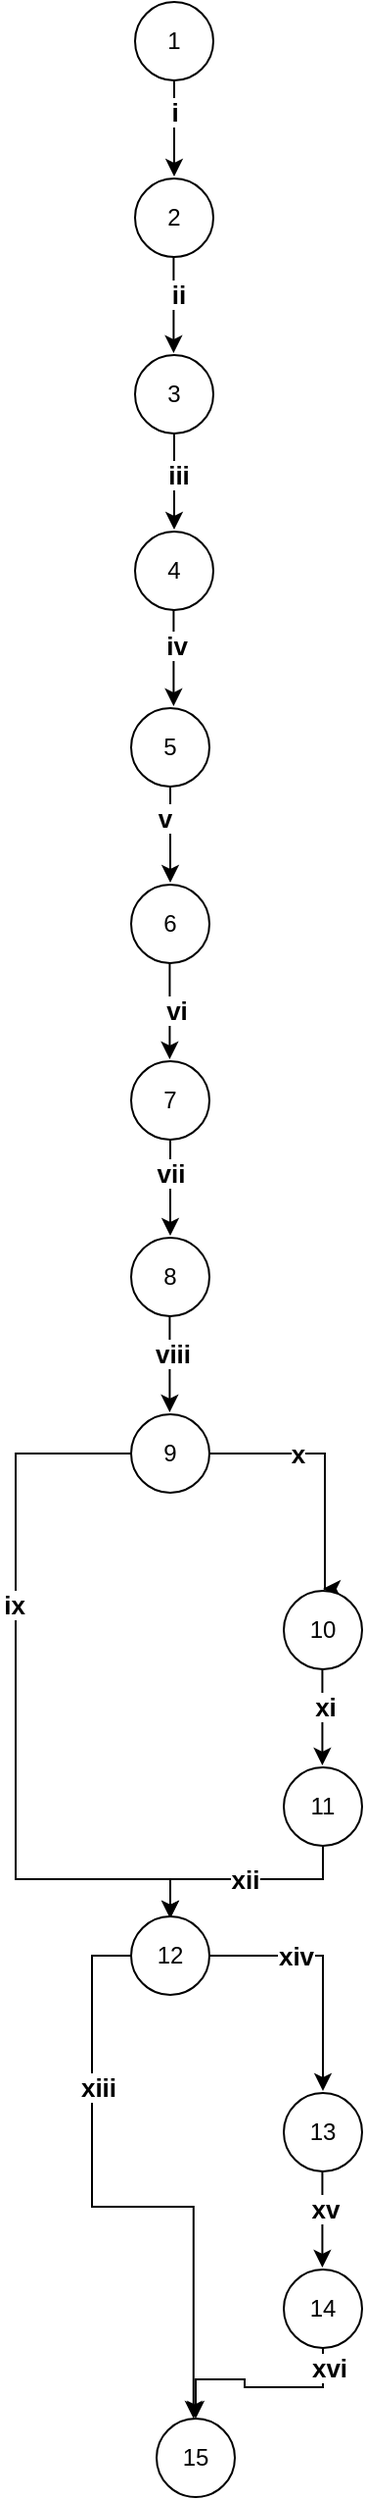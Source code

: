 <mxfile version="27.0.9">
  <diagram name="Página-1" id="6xO3mPpLTEWNnFJ0A3qG">
    <mxGraphModel dx="1056" dy="624" grid="0" gridSize="10" guides="1" tooltips="1" connect="1" arrows="1" fold="1" page="1" pageScale="1" pageWidth="827" pageHeight="1169" math="0" shadow="0">
      <root>
        <mxCell id="0" />
        <mxCell id="1" parent="0" />
        <mxCell id="cfPpPVlGz3YhCJTiJKdn-1" style="edgeStyle=orthogonalEdgeStyle;rounded=0;orthogonalLoop=1;jettySize=auto;html=1;exitX=0.5;exitY=1;exitDx=0;exitDy=0;" edge="1" parent="1" source="cfPpPVlGz3YhCJTiJKdn-3">
          <mxGeometry relative="1" as="geometry">
            <mxPoint x="218" y="135" as="targetPoint" />
          </mxGeometry>
        </mxCell>
        <mxCell id="cfPpPVlGz3YhCJTiJKdn-2" value="&lt;b&gt;&lt;font style=&quot;font-size: 13px;&quot;&gt;i&lt;/font&gt;&lt;/b&gt;" style="edgeLabel;html=1;align=center;verticalAlign=middle;resizable=0;points=[];" vertex="1" connectable="0" parent="cfPpPVlGz3YhCJTiJKdn-1">
          <mxGeometry x="-0.369" relative="1" as="geometry">
            <mxPoint as="offset" />
          </mxGeometry>
        </mxCell>
        <mxCell id="cfPpPVlGz3YhCJTiJKdn-3" value="1" style="ellipse;whiteSpace=wrap;html=1;aspect=fixed;" vertex="1" parent="1">
          <mxGeometry x="198" y="46" width="40" height="40" as="geometry" />
        </mxCell>
        <mxCell id="cfPpPVlGz3YhCJTiJKdn-4" value="2" style="ellipse;whiteSpace=wrap;html=1;aspect=fixed;" vertex="1" parent="1">
          <mxGeometry x="198" y="136" width="40" height="40" as="geometry" />
        </mxCell>
        <mxCell id="cfPpPVlGz3YhCJTiJKdn-5" style="edgeStyle=orthogonalEdgeStyle;rounded=0;orthogonalLoop=1;jettySize=auto;html=1;exitX=0.5;exitY=1;exitDx=0;exitDy=0;" edge="1" parent="1" source="cfPpPVlGz3YhCJTiJKdn-7">
          <mxGeometry relative="1" as="geometry">
            <mxPoint x="218" y="315" as="targetPoint" />
          </mxGeometry>
        </mxCell>
        <mxCell id="cfPpPVlGz3YhCJTiJKdn-6" value="&lt;b&gt;&lt;font style=&quot;font-size: 13px;&quot;&gt;iii&lt;/font&gt;&lt;/b&gt;" style="edgeLabel;html=1;align=center;verticalAlign=middle;resizable=0;points=[];" vertex="1" connectable="0" parent="cfPpPVlGz3YhCJTiJKdn-5">
          <mxGeometry x="-0.174" y="2" relative="1" as="geometry">
            <mxPoint as="offset" />
          </mxGeometry>
        </mxCell>
        <mxCell id="cfPpPVlGz3YhCJTiJKdn-7" value="3" style="ellipse;whiteSpace=wrap;html=1;aspect=fixed;" vertex="1" parent="1">
          <mxGeometry x="198" y="226" width="40" height="40" as="geometry" />
        </mxCell>
        <mxCell id="cfPpPVlGz3YhCJTiJKdn-8" value="4" style="ellipse;whiteSpace=wrap;html=1;aspect=fixed;" vertex="1" parent="1">
          <mxGeometry x="198" y="316" width="40" height="40" as="geometry" />
        </mxCell>
        <mxCell id="cfPpPVlGz3YhCJTiJKdn-9" style="edgeStyle=orthogonalEdgeStyle;rounded=0;orthogonalLoop=1;jettySize=auto;html=1;exitX=0.5;exitY=1;exitDx=0;exitDy=0;" edge="1" parent="1">
          <mxGeometry relative="1" as="geometry">
            <mxPoint x="217.71" y="225" as="targetPoint" />
            <mxPoint x="217.71" y="176" as="sourcePoint" />
          </mxGeometry>
        </mxCell>
        <mxCell id="cfPpPVlGz3YhCJTiJKdn-10" value="&lt;b&gt;&lt;font style=&quot;font-size: 13px;&quot;&gt;ii&lt;/font&gt;&lt;/b&gt;" style="edgeLabel;html=1;align=center;verticalAlign=middle;resizable=0;points=[];" vertex="1" connectable="0" parent="cfPpPVlGz3YhCJTiJKdn-9">
          <mxGeometry x="-0.236" y="2" relative="1" as="geometry">
            <mxPoint as="offset" />
          </mxGeometry>
        </mxCell>
        <mxCell id="cfPpPVlGz3YhCJTiJKdn-11" style="edgeStyle=orthogonalEdgeStyle;rounded=0;orthogonalLoop=1;jettySize=auto;html=1;exitX=0.5;exitY=1;exitDx=0;exitDy=0;" edge="1" parent="1">
          <mxGeometry relative="1" as="geometry">
            <mxPoint x="217.71" y="405" as="targetPoint" />
            <mxPoint x="217.71" y="356" as="sourcePoint" />
          </mxGeometry>
        </mxCell>
        <mxCell id="cfPpPVlGz3YhCJTiJKdn-12" value="&lt;b&gt;&lt;font style=&quot;font-size: 13px;&quot;&gt;iv&lt;/font&gt;&lt;/b&gt;" style="edgeLabel;html=1;align=center;verticalAlign=middle;resizable=0;points=[];" vertex="1" connectable="0" parent="cfPpPVlGz3YhCJTiJKdn-11">
          <mxGeometry x="-0.292" y="1" relative="1" as="geometry">
            <mxPoint as="offset" />
          </mxGeometry>
        </mxCell>
        <mxCell id="cfPpPVlGz3YhCJTiJKdn-13" style="edgeStyle=orthogonalEdgeStyle;rounded=0;orthogonalLoop=1;jettySize=auto;html=1;exitX=0.5;exitY=1;exitDx=0;exitDy=0;" edge="1" parent="1" source="cfPpPVlGz3YhCJTiJKdn-15">
          <mxGeometry relative="1" as="geometry">
            <mxPoint x="216" y="495" as="targetPoint" />
          </mxGeometry>
        </mxCell>
        <mxCell id="cfPpPVlGz3YhCJTiJKdn-14" value="&lt;span style=&quot;font-size: 13px;&quot;&gt;&lt;b&gt;v&lt;/b&gt;&lt;/span&gt;" style="edgeLabel;html=1;align=center;verticalAlign=middle;resizable=0;points=[];" vertex="1" connectable="0" parent="cfPpPVlGz3YhCJTiJKdn-13">
          <mxGeometry x="-0.369" y="-3" relative="1" as="geometry">
            <mxPoint as="offset" />
          </mxGeometry>
        </mxCell>
        <mxCell id="cfPpPVlGz3YhCJTiJKdn-15" value="5" style="ellipse;whiteSpace=wrap;html=1;aspect=fixed;" vertex="1" parent="1">
          <mxGeometry x="196" y="406" width="40" height="40" as="geometry" />
        </mxCell>
        <mxCell id="cfPpPVlGz3YhCJTiJKdn-16" value="6" style="ellipse;whiteSpace=wrap;html=1;aspect=fixed;" vertex="1" parent="1">
          <mxGeometry x="196" y="496" width="40" height="40" as="geometry" />
        </mxCell>
        <mxCell id="cfPpPVlGz3YhCJTiJKdn-17" style="edgeStyle=orthogonalEdgeStyle;rounded=0;orthogonalLoop=1;jettySize=auto;html=1;exitX=0.5;exitY=1;exitDx=0;exitDy=0;" edge="1" parent="1" source="cfPpPVlGz3YhCJTiJKdn-19">
          <mxGeometry relative="1" as="geometry">
            <mxPoint x="216" y="675" as="targetPoint" />
          </mxGeometry>
        </mxCell>
        <mxCell id="cfPpPVlGz3YhCJTiJKdn-18" value="&lt;b&gt;&lt;font style=&quot;font-size: 13px;&quot;&gt;vii&lt;/font&gt;&lt;/b&gt;" style="edgeLabel;html=1;align=center;verticalAlign=middle;resizable=0;points=[];" vertex="1" connectable="0" parent="cfPpPVlGz3YhCJTiJKdn-17">
          <mxGeometry x="-0.313" relative="1" as="geometry">
            <mxPoint as="offset" />
          </mxGeometry>
        </mxCell>
        <mxCell id="cfPpPVlGz3YhCJTiJKdn-19" value="7" style="ellipse;whiteSpace=wrap;html=1;aspect=fixed;" vertex="1" parent="1">
          <mxGeometry x="196" y="586" width="40" height="40" as="geometry" />
        </mxCell>
        <mxCell id="cfPpPVlGz3YhCJTiJKdn-20" value="8" style="ellipse;whiteSpace=wrap;html=1;aspect=fixed;" vertex="1" parent="1">
          <mxGeometry x="196" y="676" width="40" height="40" as="geometry" />
        </mxCell>
        <mxCell id="cfPpPVlGz3YhCJTiJKdn-21" style="edgeStyle=orthogonalEdgeStyle;rounded=0;orthogonalLoop=1;jettySize=auto;html=1;exitX=0.5;exitY=1;exitDx=0;exitDy=0;" edge="1" parent="1">
          <mxGeometry relative="1" as="geometry">
            <mxPoint x="215.71" y="585" as="targetPoint" />
            <mxPoint x="215.71" y="536" as="sourcePoint" />
          </mxGeometry>
        </mxCell>
        <mxCell id="cfPpPVlGz3YhCJTiJKdn-22" value="&lt;b&gt;&lt;font style=&quot;font-size: 13px;&quot;&gt;vi&lt;/font&gt;&lt;/b&gt;" style="edgeLabel;html=1;align=center;verticalAlign=middle;resizable=0;points=[];" vertex="1" connectable="0" parent="cfPpPVlGz3YhCJTiJKdn-21">
          <mxGeometry x="-0.039" y="3" relative="1" as="geometry">
            <mxPoint as="offset" />
          </mxGeometry>
        </mxCell>
        <mxCell id="cfPpPVlGz3YhCJTiJKdn-23" style="edgeStyle=orthogonalEdgeStyle;rounded=0;orthogonalLoop=1;jettySize=auto;html=1;exitX=0.5;exitY=1;exitDx=0;exitDy=0;" edge="1" parent="1">
          <mxGeometry relative="1" as="geometry">
            <mxPoint x="215.71" y="765" as="targetPoint" />
            <mxPoint x="215.71" y="716" as="sourcePoint" />
          </mxGeometry>
        </mxCell>
        <mxCell id="cfPpPVlGz3YhCJTiJKdn-24" value="&lt;b&gt;&lt;font style=&quot;font-size: 13px;&quot;&gt;viii&lt;/font&gt;&lt;/b&gt;" style="edgeLabel;html=1;align=center;verticalAlign=middle;resizable=0;points=[];" vertex="1" connectable="0" parent="cfPpPVlGz3YhCJTiJKdn-23">
          <mxGeometry x="-0.236" y="1" relative="1" as="geometry">
            <mxPoint as="offset" />
          </mxGeometry>
        </mxCell>
        <mxCell id="cfPpPVlGz3YhCJTiJKdn-25" value="9" style="ellipse;whiteSpace=wrap;html=1;aspect=fixed;" vertex="1" parent="1">
          <mxGeometry x="196" y="766" width="40" height="40" as="geometry" />
        </mxCell>
        <mxCell id="cfPpPVlGz3YhCJTiJKdn-53" style="edgeStyle=orthogonalEdgeStyle;rounded=0;orthogonalLoop=1;jettySize=auto;html=1;exitX=0;exitY=0.5;exitDx=0;exitDy=0;" edge="1" parent="1" source="cfPpPVlGz3YhCJTiJKdn-25">
          <mxGeometry relative="1" as="geometry">
            <mxPoint x="137" y="986" as="sourcePoint" />
            <mxPoint x="216.0" y="1023" as="targetPoint" />
            <Array as="points">
              <mxPoint x="137" y="786" />
              <mxPoint x="137" y="1003" />
              <mxPoint x="216" y="1003" />
            </Array>
          </mxGeometry>
        </mxCell>
        <mxCell id="cfPpPVlGz3YhCJTiJKdn-55" value="&lt;b&gt;&lt;font style=&quot;font-size: 13px;&quot;&gt;ix&lt;/font&gt;&lt;/b&gt;" style="edgeLabel;html=1;align=center;verticalAlign=middle;resizable=0;points=[];" vertex="1" connectable="0" parent="cfPpPVlGz3YhCJTiJKdn-53">
          <mxGeometry x="-0.276" y="-1" relative="1" as="geometry">
            <mxPoint as="offset" />
          </mxGeometry>
        </mxCell>
        <mxCell id="cfPpPVlGz3YhCJTiJKdn-45" style="edgeStyle=orthogonalEdgeStyle;rounded=0;orthogonalLoop=1;jettySize=auto;html=1;exitX=1;exitY=0.5;exitDx=0;exitDy=0;" edge="1" parent="1" source="cfPpPVlGz3YhCJTiJKdn-25">
          <mxGeometry relative="1" as="geometry">
            <mxPoint x="294" y="855" as="targetPoint" />
            <mxPoint x="294" y="806" as="sourcePoint" />
            <Array as="points">
              <mxPoint x="295" y="786" />
            </Array>
          </mxGeometry>
        </mxCell>
        <mxCell id="cfPpPVlGz3YhCJTiJKdn-46" value="&lt;b&gt;&lt;font style=&quot;font-size: 13px;&quot;&gt;x&lt;/font&gt;&lt;/b&gt;" style="edgeLabel;html=1;align=center;verticalAlign=middle;resizable=0;points=[];" vertex="1" connectable="0" parent="cfPpPVlGz3YhCJTiJKdn-45">
          <mxGeometry x="-0.313" relative="1" as="geometry">
            <mxPoint as="offset" />
          </mxGeometry>
        </mxCell>
        <mxCell id="cfPpPVlGz3YhCJTiJKdn-47" value="10" style="ellipse;whiteSpace=wrap;html=1;aspect=fixed;" vertex="1" parent="1">
          <mxGeometry x="274" y="856" width="40" height="40" as="geometry" />
        </mxCell>
        <mxCell id="cfPpPVlGz3YhCJTiJKdn-48" style="edgeStyle=orthogonalEdgeStyle;rounded=0;orthogonalLoop=1;jettySize=auto;html=1;exitX=0.5;exitY=1;exitDx=0;exitDy=0;" edge="1" parent="1">
          <mxGeometry relative="1" as="geometry">
            <mxPoint x="293.71" y="945" as="targetPoint" />
            <mxPoint x="293.71" y="896" as="sourcePoint" />
          </mxGeometry>
        </mxCell>
        <mxCell id="cfPpPVlGz3YhCJTiJKdn-49" value="&lt;b&gt;&lt;font style=&quot;font-size: 13px;&quot;&gt;xi&lt;/font&gt;&lt;/b&gt;" style="edgeLabel;html=1;align=center;verticalAlign=middle;resizable=0;points=[];" vertex="1" connectable="0" parent="cfPpPVlGz3YhCJTiJKdn-48">
          <mxGeometry x="-0.236" y="1" relative="1" as="geometry">
            <mxPoint as="offset" />
          </mxGeometry>
        </mxCell>
        <mxCell id="cfPpPVlGz3YhCJTiJKdn-54" value="&lt;b&gt;&lt;font style=&quot;font-size: 13px;&quot;&gt;xii&lt;/font&gt;&lt;/b&gt;" style="edgeStyle=orthogonalEdgeStyle;rounded=0;orthogonalLoop=1;jettySize=auto;html=1;exitX=0.5;exitY=1;exitDx=0;exitDy=0;entryX=0.5;entryY=0;entryDx=0;entryDy=0;" edge="1" parent="1" source="cfPpPVlGz3YhCJTiJKdn-50">
          <mxGeometry x="-0.004" relative="1" as="geometry">
            <mxPoint x="216" y="1023" as="targetPoint" />
            <Array as="points">
              <mxPoint x="294" y="1003" />
              <mxPoint x="216" y="1003" />
            </Array>
            <mxPoint as="offset" />
          </mxGeometry>
        </mxCell>
        <mxCell id="cfPpPVlGz3YhCJTiJKdn-50" value="11" style="ellipse;whiteSpace=wrap;html=1;aspect=fixed;" vertex="1" parent="1">
          <mxGeometry x="274" y="946" width="40" height="40" as="geometry" />
        </mxCell>
        <mxCell id="cfPpPVlGz3YhCJTiJKdn-57" value="12" style="ellipse;whiteSpace=wrap;html=1;aspect=fixed;" vertex="1" parent="1">
          <mxGeometry x="195.999" y="1022" width="40" height="40" as="geometry" />
        </mxCell>
        <mxCell id="cfPpPVlGz3YhCJTiJKdn-60" style="edgeStyle=orthogonalEdgeStyle;rounded=0;orthogonalLoop=1;jettySize=auto;html=1;exitX=1;exitY=0.5;exitDx=0;exitDy=0;" edge="1" parent="1" source="cfPpPVlGz3YhCJTiJKdn-57">
          <mxGeometry relative="1" as="geometry">
            <mxPoint x="293.999" y="1111" as="targetPoint" />
            <mxPoint x="293.999" y="1062" as="sourcePoint" />
            <Array as="points">
              <mxPoint x="294.999" y="1042" />
            </Array>
          </mxGeometry>
        </mxCell>
        <mxCell id="cfPpPVlGz3YhCJTiJKdn-61" value="&lt;b&gt;&lt;font style=&quot;font-size: 13px;&quot;&gt;xiv&lt;/font&gt;&lt;/b&gt;" style="edgeLabel;html=1;align=center;verticalAlign=middle;resizable=0;points=[];" vertex="1" connectable="0" parent="cfPpPVlGz3YhCJTiJKdn-60">
          <mxGeometry x="-0.313" relative="1" as="geometry">
            <mxPoint as="offset" />
          </mxGeometry>
        </mxCell>
        <mxCell id="cfPpPVlGz3YhCJTiJKdn-62" value="13" style="ellipse;whiteSpace=wrap;html=1;aspect=fixed;" vertex="1" parent="1">
          <mxGeometry x="273.999" y="1112" width="40" height="40" as="geometry" />
        </mxCell>
        <mxCell id="cfPpPVlGz3YhCJTiJKdn-63" style="edgeStyle=orthogonalEdgeStyle;rounded=0;orthogonalLoop=1;jettySize=auto;html=1;exitX=0.5;exitY=1;exitDx=0;exitDy=0;" edge="1" parent="1">
          <mxGeometry relative="1" as="geometry">
            <mxPoint x="293.709" y="1201" as="targetPoint" />
            <mxPoint x="293.709" y="1152" as="sourcePoint" />
          </mxGeometry>
        </mxCell>
        <mxCell id="cfPpPVlGz3YhCJTiJKdn-64" value="&lt;b&gt;&lt;font style=&quot;font-size: 13px;&quot;&gt;xv&lt;/font&gt;&lt;/b&gt;" style="edgeLabel;html=1;align=center;verticalAlign=middle;resizable=0;points=[];" vertex="1" connectable="0" parent="cfPpPVlGz3YhCJTiJKdn-63">
          <mxGeometry x="-0.236" y="1" relative="1" as="geometry">
            <mxPoint as="offset" />
          </mxGeometry>
        </mxCell>
        <mxCell id="cfPpPVlGz3YhCJTiJKdn-68" style="edgeStyle=orthogonalEdgeStyle;rounded=0;orthogonalLoop=1;jettySize=auto;html=1;exitX=0.5;exitY=1;exitDx=0;exitDy=0;" edge="1" parent="1" source="cfPpPVlGz3YhCJTiJKdn-65" target="cfPpPVlGz3YhCJTiJKdn-66">
          <mxGeometry relative="1" as="geometry" />
        </mxCell>
        <mxCell id="cfPpPVlGz3YhCJTiJKdn-70" value="&lt;b&gt;&lt;font style=&quot;font-size: 13px;&quot;&gt;xvi&lt;/font&gt;&lt;/b&gt;" style="edgeLabel;html=1;align=center;verticalAlign=middle;resizable=0;points=[];" vertex="1" connectable="0" parent="cfPpPVlGz3YhCJTiJKdn-68">
          <mxGeometry x="-0.813" y="3" relative="1" as="geometry">
            <mxPoint as="offset" />
          </mxGeometry>
        </mxCell>
        <mxCell id="cfPpPVlGz3YhCJTiJKdn-65" value="14" style="ellipse;whiteSpace=wrap;html=1;aspect=fixed;" vertex="1" parent="1">
          <mxGeometry x="273.999" y="1202" width="40" height="40" as="geometry" />
        </mxCell>
        <mxCell id="cfPpPVlGz3YhCJTiJKdn-66" value="15" style="ellipse;whiteSpace=wrap;html=1;aspect=fixed;" vertex="1" parent="1">
          <mxGeometry x="209" y="1278" width="40" height="40" as="geometry" />
        </mxCell>
        <mxCell id="cfPpPVlGz3YhCJTiJKdn-67" style="edgeStyle=orthogonalEdgeStyle;rounded=0;orthogonalLoop=1;jettySize=auto;html=1;exitX=0;exitY=0.5;exitDx=0;exitDy=0;entryX=0.472;entryY=0.001;entryDx=0;entryDy=0;entryPerimeter=0;" edge="1" parent="1" source="cfPpPVlGz3YhCJTiJKdn-57" target="cfPpPVlGz3YhCJTiJKdn-66">
          <mxGeometry relative="1" as="geometry" />
        </mxCell>
        <mxCell id="cfPpPVlGz3YhCJTiJKdn-69" value="&lt;b&gt;&lt;font style=&quot;font-size: 13px;&quot;&gt;xiii&lt;/font&gt;&lt;/b&gt;" style="edgeLabel;html=1;align=center;verticalAlign=middle;resizable=0;points=[];" vertex="1" connectable="0" parent="cfPpPVlGz3YhCJTiJKdn-67">
          <mxGeometry x="-0.437" y="3" relative="1" as="geometry">
            <mxPoint as="offset" />
          </mxGeometry>
        </mxCell>
      </root>
    </mxGraphModel>
  </diagram>
</mxfile>
